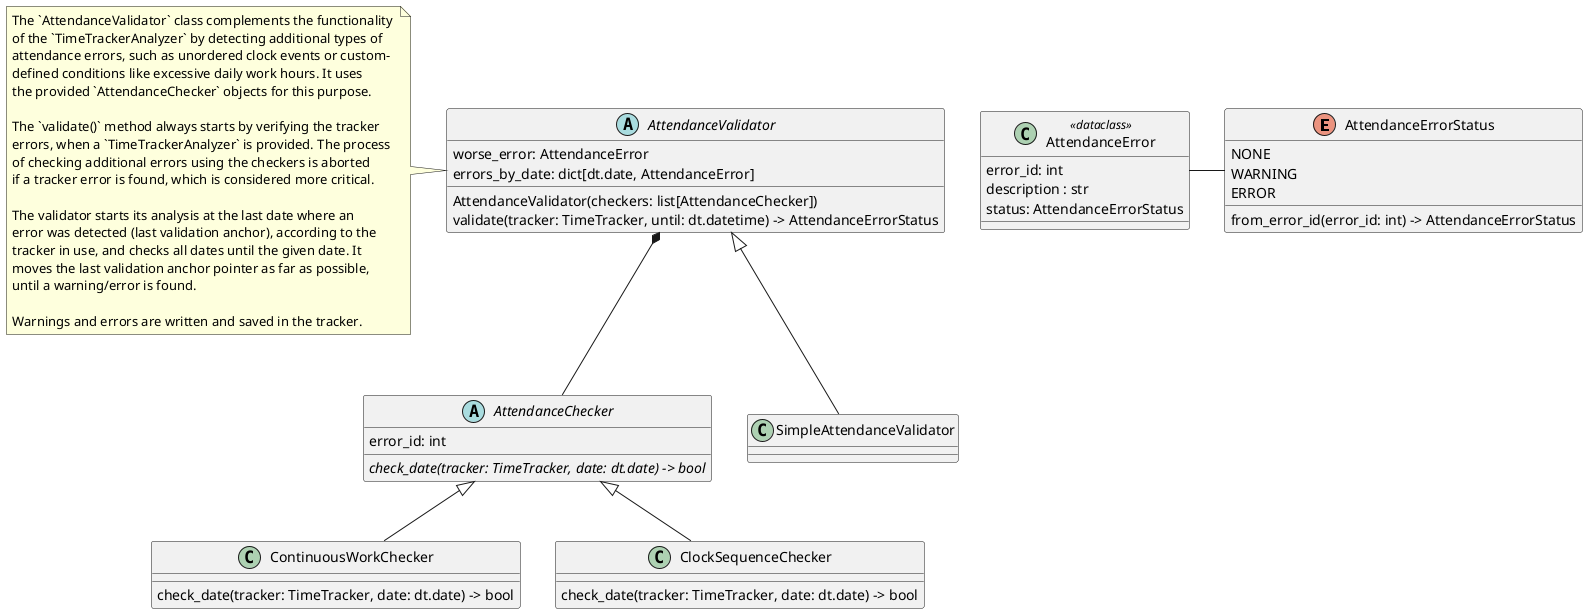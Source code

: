 @startuml attendance_validation

enum "AttendanceErrorStatus" {
  NONE
  WARNING
  ERROR

  from_error_id(error_id: int) -> AttendanceErrorStatus
}

class "AttendanceError" <<dataclass>> {
  error_id: int
  description : str
  status: AttendanceErrorStatus
}

AttendanceErrorStatus -l AttendanceError

abstract class "AttendanceChecker" {
  error_id: int

  {abstract}check_date(tracker: TimeTracker, date: dt.date) -> bool
}

class "ContinuousWorkChecker" {
  check_date(tracker: TimeTracker, date: dt.date) -> bool
}

class "ClockSequenceChecker" {
  check_date(tracker: TimeTracker, date: dt.date) -> bool
}

ContinuousWorkChecker -u-|> AttendanceChecker
ClockSequenceChecker -u-|> AttendanceChecker

abstract class "AttendanceValidator" {
  worse_error: AttendanceError
  errors_by_date: dict[dt.date, AttendanceError]
  AttendanceValidator(checkers: list[AttendanceChecker])
  validate(tracker: TimeTracker, until: dt.datetime) -> AttendanceErrorStatus
}

note left
  The `AttendanceValidator` class complements the functionality 
  of the `TimeTrackerAnalyzer` by detecting additional types of 
  attendance errors, such as unordered clock events or custom-
  defined conditions like excessive daily work hours. It uses 
  the provided `AttendanceChecker` objects for this purpose.

  The `validate()` method always starts by verifying the tracker
  errors, when a `TimeTrackerAnalyzer` is provided. The process
  of checking additional errors using the checkers is aborted
  if a tracker error is found, which is considered more critical.

  The validator starts its analysis at the last date where an
  error was detected (last validation anchor), according to the 
  tracker in use, and checks all dates until the given date. It 
  moves the last validation anchor pointer as far as possible, 
  until a warning/error is found. 

  Warnings and errors are written and saved in the tracker.
end note

AttendanceChecker -u-* AttendanceValidator

class SimpleAttendanceValidator {
}

SimpleAttendanceValidator -u-|> AttendanceValidator

@enduml
